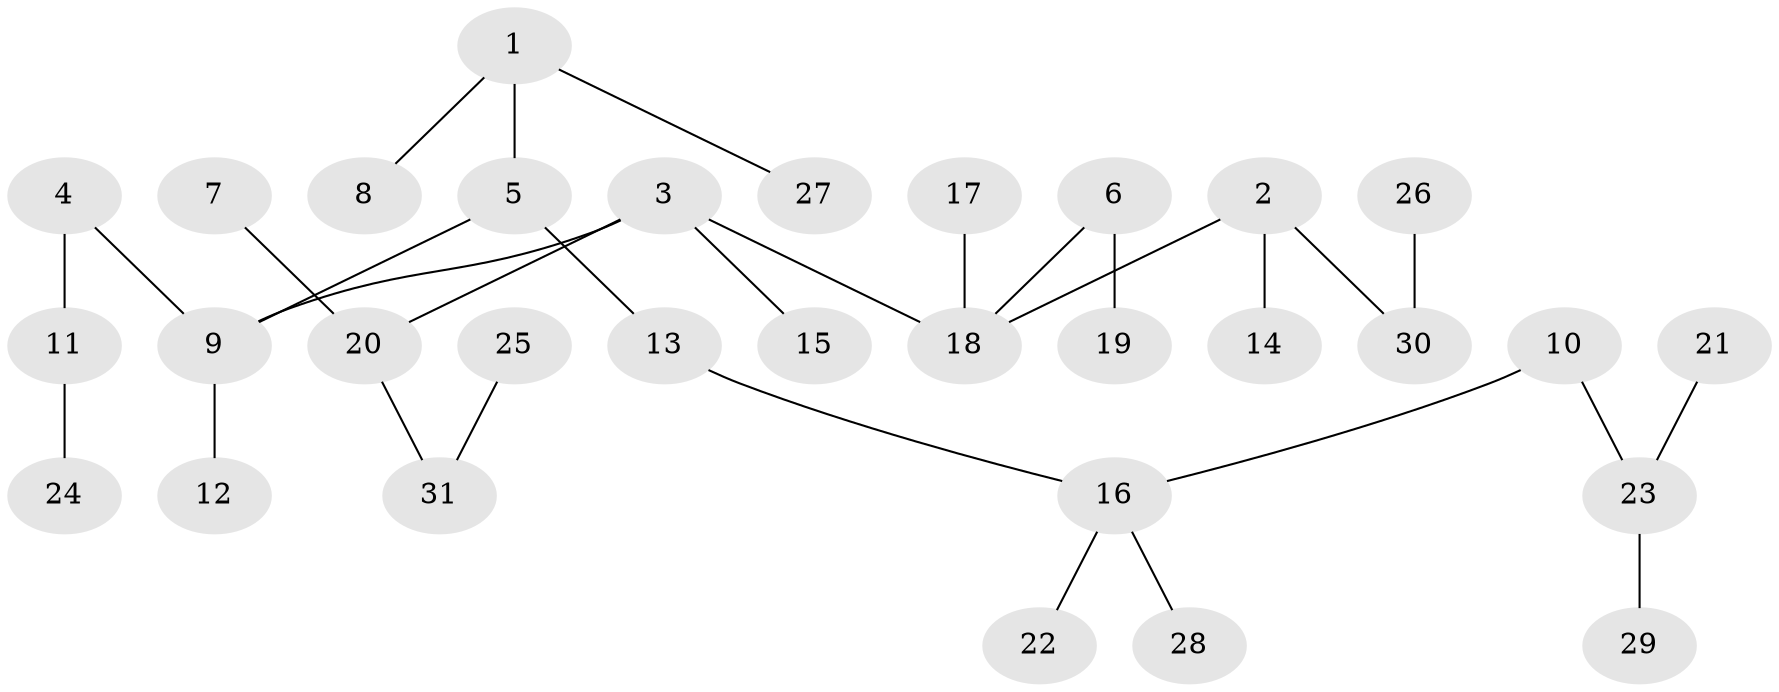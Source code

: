 // original degree distribution, {5: 0.06451612903225806, 1: 0.5645161290322581, 4: 0.06451612903225806, 6: 0.03225806451612903, 3: 0.08064516129032258, 2: 0.1935483870967742}
// Generated by graph-tools (version 1.1) at 2025/02/03/09/25 03:02:28]
// undirected, 31 vertices, 30 edges
graph export_dot {
graph [start="1"]
  node [color=gray90,style=filled];
  1;
  2;
  3;
  4;
  5;
  6;
  7;
  8;
  9;
  10;
  11;
  12;
  13;
  14;
  15;
  16;
  17;
  18;
  19;
  20;
  21;
  22;
  23;
  24;
  25;
  26;
  27;
  28;
  29;
  30;
  31;
  1 -- 5 [weight=1.0];
  1 -- 8 [weight=1.0];
  1 -- 27 [weight=1.0];
  2 -- 14 [weight=1.0];
  2 -- 18 [weight=1.0];
  2 -- 30 [weight=1.0];
  3 -- 9 [weight=1.0];
  3 -- 15 [weight=1.0];
  3 -- 18 [weight=1.0];
  3 -- 20 [weight=1.0];
  4 -- 9 [weight=1.0];
  4 -- 11 [weight=1.0];
  5 -- 9 [weight=1.0];
  5 -- 13 [weight=1.0];
  6 -- 18 [weight=1.0];
  6 -- 19 [weight=1.0];
  7 -- 20 [weight=1.0];
  9 -- 12 [weight=1.0];
  10 -- 16 [weight=1.0];
  10 -- 23 [weight=1.0];
  11 -- 24 [weight=1.0];
  13 -- 16 [weight=1.0];
  16 -- 22 [weight=1.0];
  16 -- 28 [weight=1.0];
  17 -- 18 [weight=1.0];
  20 -- 31 [weight=1.0];
  21 -- 23 [weight=1.0];
  23 -- 29 [weight=1.0];
  25 -- 31 [weight=1.0];
  26 -- 30 [weight=1.0];
}
